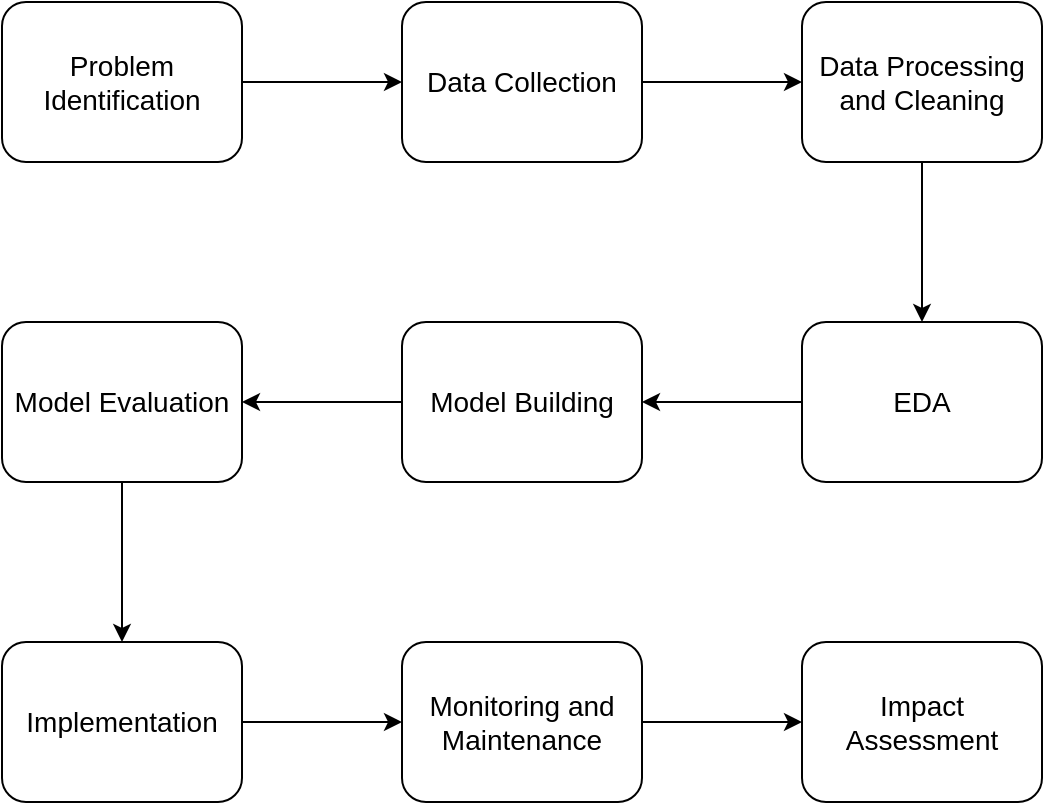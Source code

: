<mxfile version="24.2.3" type="github">
  <diagram name="Page-1" id="swnTS7TvimNN4Wmzc4fN">
    <mxGraphModel dx="1166" dy="665" grid="1" gridSize="10" guides="1" tooltips="1" connect="1" arrows="1" fold="1" page="1" pageScale="1" pageWidth="850" pageHeight="1100" math="0" shadow="0">
      <root>
        <mxCell id="0" />
        <mxCell id="1" parent="0" />
        <mxCell id="P0IVb8rSBbMxiWSmQEPZ-1" value="&lt;font style=&quot;font-size: 14px;&quot;&gt;Problem Identification&lt;/font&gt;" style="rounded=1;whiteSpace=wrap;html=1;" vertex="1" parent="1">
          <mxGeometry x="160" y="160" width="120" height="80" as="geometry" />
        </mxCell>
        <mxCell id="P0IVb8rSBbMxiWSmQEPZ-2" value="&lt;font style=&quot;font-size: 14px;&quot;&gt;Data Collection&lt;/font&gt;" style="rounded=1;whiteSpace=wrap;html=1;" vertex="1" parent="1">
          <mxGeometry x="360" y="160" width="120" height="80" as="geometry" />
        </mxCell>
        <mxCell id="P0IVb8rSBbMxiWSmQEPZ-3" value="&lt;font style=&quot;font-size: 14px;&quot;&gt;Data Processing and Cleaning&lt;/font&gt;" style="rounded=1;whiteSpace=wrap;html=1;" vertex="1" parent="1">
          <mxGeometry x="560" y="160" width="120" height="80" as="geometry" />
        </mxCell>
        <mxCell id="P0IVb8rSBbMxiWSmQEPZ-4" value="&lt;font style=&quot;font-size: 14px;&quot;&gt;Implementation&lt;/font&gt;" style="rounded=1;whiteSpace=wrap;html=1;" vertex="1" parent="1">
          <mxGeometry x="160" y="480" width="120" height="80" as="geometry" />
        </mxCell>
        <mxCell id="P0IVb8rSBbMxiWSmQEPZ-5" value="&lt;font style=&quot;font-size: 14px;&quot;&gt;Impact Assessment&lt;/font&gt;" style="rounded=1;whiteSpace=wrap;html=1;" vertex="1" parent="1">
          <mxGeometry x="560" y="480" width="120" height="80" as="geometry" />
        </mxCell>
        <mxCell id="P0IVb8rSBbMxiWSmQEPZ-6" value="&lt;font style=&quot;font-size: 14px;&quot;&gt;EDA&lt;/font&gt;" style="rounded=1;whiteSpace=wrap;html=1;" vertex="1" parent="1">
          <mxGeometry x="560" y="320" width="120" height="80" as="geometry" />
        </mxCell>
        <mxCell id="P0IVb8rSBbMxiWSmQEPZ-7" value="&lt;font style=&quot;font-size: 14px;&quot;&gt;Model Building&lt;/font&gt;" style="rounded=1;whiteSpace=wrap;html=1;" vertex="1" parent="1">
          <mxGeometry x="360" y="320" width="120" height="80" as="geometry" />
        </mxCell>
        <mxCell id="P0IVb8rSBbMxiWSmQEPZ-8" value="&lt;font style=&quot;font-size: 14px;&quot;&gt;Monitoring and Maintenance&lt;/font&gt;" style="rounded=1;whiteSpace=wrap;html=1;" vertex="1" parent="1">
          <mxGeometry x="360" y="480" width="120" height="80" as="geometry" />
        </mxCell>
        <mxCell id="P0IVb8rSBbMxiWSmQEPZ-9" value="&lt;font style=&quot;font-size: 14px;&quot;&gt;Model Evaluation&lt;/font&gt;" style="rounded=1;whiteSpace=wrap;html=1;" vertex="1" parent="1">
          <mxGeometry x="160" y="320" width="120" height="80" as="geometry" />
        </mxCell>
        <mxCell id="P0IVb8rSBbMxiWSmQEPZ-10" value="" style="endArrow=classic;html=1;rounded=0;exitX=1;exitY=0.5;exitDx=0;exitDy=0;entryX=0;entryY=0.5;entryDx=0;entryDy=0;" edge="1" parent="1" source="P0IVb8rSBbMxiWSmQEPZ-1" target="P0IVb8rSBbMxiWSmQEPZ-2">
          <mxGeometry width="50" height="50" relative="1" as="geometry">
            <mxPoint x="400" y="370" as="sourcePoint" />
            <mxPoint x="450" y="320" as="targetPoint" />
          </mxGeometry>
        </mxCell>
        <mxCell id="P0IVb8rSBbMxiWSmQEPZ-11" value="" style="endArrow=classic;html=1;rounded=0;exitX=1;exitY=0.5;exitDx=0;exitDy=0;entryX=0;entryY=0.5;entryDx=0;entryDy=0;" edge="1" parent="1" source="P0IVb8rSBbMxiWSmQEPZ-2" target="P0IVb8rSBbMxiWSmQEPZ-3">
          <mxGeometry width="50" height="50" relative="1" as="geometry">
            <mxPoint x="500" y="220" as="sourcePoint" />
            <mxPoint x="600" y="290" as="targetPoint" />
          </mxGeometry>
        </mxCell>
        <mxCell id="P0IVb8rSBbMxiWSmQEPZ-12" value="" style="endArrow=classic;html=1;rounded=0;exitX=0.5;exitY=1;exitDx=0;exitDy=0;entryX=0.5;entryY=0;entryDx=0;entryDy=0;" edge="1" parent="1" source="P0IVb8rSBbMxiWSmQEPZ-3" target="P0IVb8rSBbMxiWSmQEPZ-6">
          <mxGeometry width="50" height="50" relative="1" as="geometry">
            <mxPoint x="400" y="370" as="sourcePoint" />
            <mxPoint x="450" y="320" as="targetPoint" />
          </mxGeometry>
        </mxCell>
        <mxCell id="P0IVb8rSBbMxiWSmQEPZ-13" value="" style="endArrow=classic;html=1;rounded=0;exitX=0;exitY=0.5;exitDx=0;exitDy=0;entryX=1;entryY=0.5;entryDx=0;entryDy=0;" edge="1" parent="1" source="P0IVb8rSBbMxiWSmQEPZ-6" target="P0IVb8rSBbMxiWSmQEPZ-7">
          <mxGeometry width="50" height="50" relative="1" as="geometry">
            <mxPoint x="400" y="370" as="sourcePoint" />
            <mxPoint x="450" y="320" as="targetPoint" />
          </mxGeometry>
        </mxCell>
        <mxCell id="P0IVb8rSBbMxiWSmQEPZ-14" value="" style="endArrow=classic;html=1;rounded=0;exitX=0;exitY=0.5;exitDx=0;exitDy=0;entryX=1;entryY=0.5;entryDx=0;entryDy=0;" edge="1" parent="1" source="P0IVb8rSBbMxiWSmQEPZ-7" target="P0IVb8rSBbMxiWSmQEPZ-9">
          <mxGeometry width="50" height="50" relative="1" as="geometry">
            <mxPoint x="400" y="370" as="sourcePoint" />
            <mxPoint x="450" y="320" as="targetPoint" />
          </mxGeometry>
        </mxCell>
        <mxCell id="P0IVb8rSBbMxiWSmQEPZ-15" value="" style="endArrow=classic;html=1;rounded=0;exitX=0.5;exitY=1;exitDx=0;exitDy=0;entryX=0.5;entryY=0;entryDx=0;entryDy=0;" edge="1" parent="1" source="P0IVb8rSBbMxiWSmQEPZ-9" target="P0IVb8rSBbMxiWSmQEPZ-4">
          <mxGeometry width="50" height="50" relative="1" as="geometry">
            <mxPoint x="400" y="370" as="sourcePoint" />
            <mxPoint x="450" y="320" as="targetPoint" />
          </mxGeometry>
        </mxCell>
        <mxCell id="P0IVb8rSBbMxiWSmQEPZ-16" value="" style="endArrow=classic;html=1;rounded=0;exitX=1;exitY=0.5;exitDx=0;exitDy=0;entryX=0;entryY=0.5;entryDx=0;entryDy=0;" edge="1" parent="1" source="P0IVb8rSBbMxiWSmQEPZ-4" target="P0IVb8rSBbMxiWSmQEPZ-8">
          <mxGeometry width="50" height="50" relative="1" as="geometry">
            <mxPoint x="400" y="370" as="sourcePoint" />
            <mxPoint x="450" y="320" as="targetPoint" />
          </mxGeometry>
        </mxCell>
        <mxCell id="P0IVb8rSBbMxiWSmQEPZ-17" value="" style="endArrow=classic;html=1;rounded=0;exitX=1;exitY=0.5;exitDx=0;exitDy=0;entryX=0;entryY=0.5;entryDx=0;entryDy=0;" edge="1" parent="1" source="P0IVb8rSBbMxiWSmQEPZ-8" target="P0IVb8rSBbMxiWSmQEPZ-5">
          <mxGeometry width="50" height="50" relative="1" as="geometry">
            <mxPoint x="400" y="370" as="sourcePoint" />
            <mxPoint x="450" y="320" as="targetPoint" />
          </mxGeometry>
        </mxCell>
      </root>
    </mxGraphModel>
  </diagram>
</mxfile>

